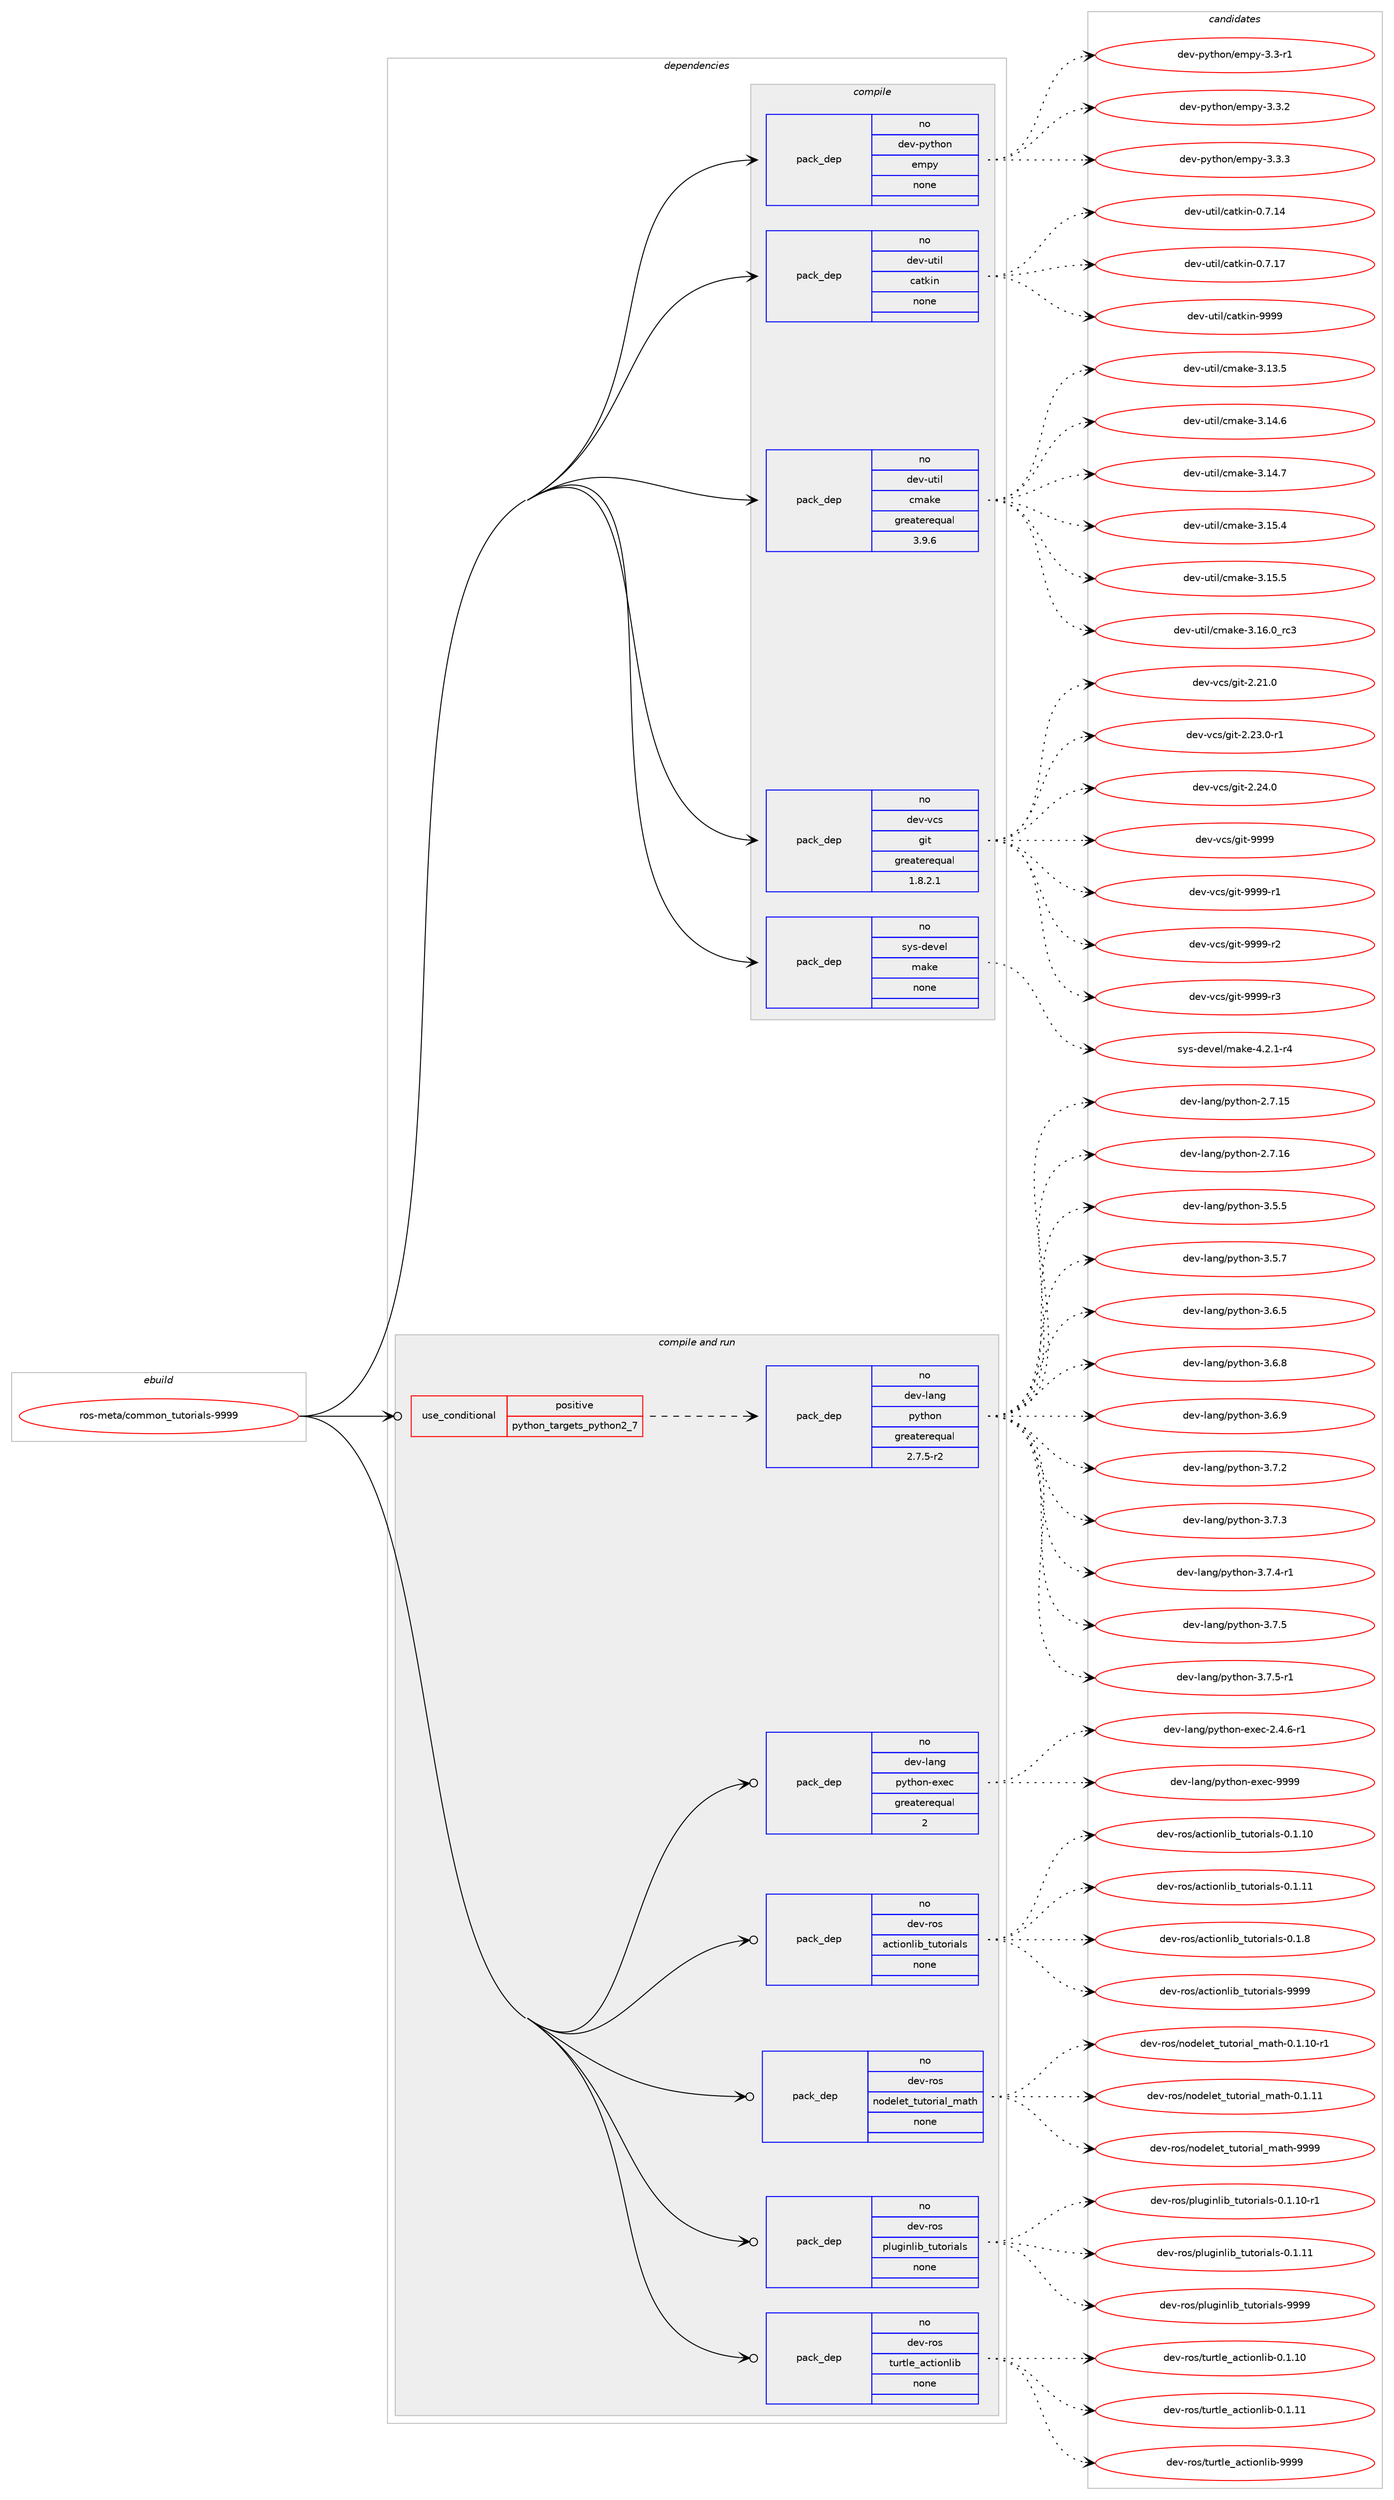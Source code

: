 digraph prolog {

# *************
# Graph options
# *************

newrank=true;
concentrate=true;
compound=true;
graph [rankdir=LR,fontname=Helvetica,fontsize=10,ranksep=1.5];#, ranksep=2.5, nodesep=0.2];
edge  [arrowhead=vee];
node  [fontname=Helvetica,fontsize=10];

# **********
# The ebuild
# **********

subgraph cluster_leftcol {
color=gray;
rank=same;
label=<<i>ebuild</i>>;
id [label="ros-meta/common_tutorials-9999", color=red, width=4, href="../ros-meta/common_tutorials-9999.svg"];
}

# ****************
# The dependencies
# ****************

subgraph cluster_midcol {
color=gray;
label=<<i>dependencies</i>>;
subgraph cluster_compile {
fillcolor="#eeeeee";
style=filled;
label=<<i>compile</i>>;
subgraph pack624971 {
dependency846220 [label=<<TABLE BORDER="0" CELLBORDER="1" CELLSPACING="0" CELLPADDING="4" WIDTH="220"><TR><TD ROWSPAN="6" CELLPADDING="30">pack_dep</TD></TR><TR><TD WIDTH="110">no</TD></TR><TR><TD>dev-python</TD></TR><TR><TD>empy</TD></TR><TR><TD>none</TD></TR><TR><TD></TD></TR></TABLE>>, shape=none, color=blue];
}
id:e -> dependency846220:w [weight=20,style="solid",arrowhead="vee"];
subgraph pack624972 {
dependency846221 [label=<<TABLE BORDER="0" CELLBORDER="1" CELLSPACING="0" CELLPADDING="4" WIDTH="220"><TR><TD ROWSPAN="6" CELLPADDING="30">pack_dep</TD></TR><TR><TD WIDTH="110">no</TD></TR><TR><TD>dev-util</TD></TR><TR><TD>catkin</TD></TR><TR><TD>none</TD></TR><TR><TD></TD></TR></TABLE>>, shape=none, color=blue];
}
id:e -> dependency846221:w [weight=20,style="solid",arrowhead="vee"];
subgraph pack624973 {
dependency846222 [label=<<TABLE BORDER="0" CELLBORDER="1" CELLSPACING="0" CELLPADDING="4" WIDTH="220"><TR><TD ROWSPAN="6" CELLPADDING="30">pack_dep</TD></TR><TR><TD WIDTH="110">no</TD></TR><TR><TD>dev-util</TD></TR><TR><TD>cmake</TD></TR><TR><TD>greaterequal</TD></TR><TR><TD>3.9.6</TD></TR></TABLE>>, shape=none, color=blue];
}
id:e -> dependency846222:w [weight=20,style="solid",arrowhead="vee"];
subgraph pack624974 {
dependency846223 [label=<<TABLE BORDER="0" CELLBORDER="1" CELLSPACING="0" CELLPADDING="4" WIDTH="220"><TR><TD ROWSPAN="6" CELLPADDING="30">pack_dep</TD></TR><TR><TD WIDTH="110">no</TD></TR><TR><TD>dev-vcs</TD></TR><TR><TD>git</TD></TR><TR><TD>greaterequal</TD></TR><TR><TD>1.8.2.1</TD></TR></TABLE>>, shape=none, color=blue];
}
id:e -> dependency846223:w [weight=20,style="solid",arrowhead="vee"];
subgraph pack624975 {
dependency846224 [label=<<TABLE BORDER="0" CELLBORDER="1" CELLSPACING="0" CELLPADDING="4" WIDTH="220"><TR><TD ROWSPAN="6" CELLPADDING="30">pack_dep</TD></TR><TR><TD WIDTH="110">no</TD></TR><TR><TD>sys-devel</TD></TR><TR><TD>make</TD></TR><TR><TD>none</TD></TR><TR><TD></TD></TR></TABLE>>, shape=none, color=blue];
}
id:e -> dependency846224:w [weight=20,style="solid",arrowhead="vee"];
}
subgraph cluster_compileandrun {
fillcolor="#eeeeee";
style=filled;
label=<<i>compile and run</i>>;
subgraph cond206315 {
dependency846225 [label=<<TABLE BORDER="0" CELLBORDER="1" CELLSPACING="0" CELLPADDING="4"><TR><TD ROWSPAN="3" CELLPADDING="10">use_conditional</TD></TR><TR><TD>positive</TD></TR><TR><TD>python_targets_python2_7</TD></TR></TABLE>>, shape=none, color=red];
subgraph pack624976 {
dependency846226 [label=<<TABLE BORDER="0" CELLBORDER="1" CELLSPACING="0" CELLPADDING="4" WIDTH="220"><TR><TD ROWSPAN="6" CELLPADDING="30">pack_dep</TD></TR><TR><TD WIDTH="110">no</TD></TR><TR><TD>dev-lang</TD></TR><TR><TD>python</TD></TR><TR><TD>greaterequal</TD></TR><TR><TD>2.7.5-r2</TD></TR></TABLE>>, shape=none, color=blue];
}
dependency846225:e -> dependency846226:w [weight=20,style="dashed",arrowhead="vee"];
}
id:e -> dependency846225:w [weight=20,style="solid",arrowhead="odotvee"];
subgraph pack624977 {
dependency846227 [label=<<TABLE BORDER="0" CELLBORDER="1" CELLSPACING="0" CELLPADDING="4" WIDTH="220"><TR><TD ROWSPAN="6" CELLPADDING="30">pack_dep</TD></TR><TR><TD WIDTH="110">no</TD></TR><TR><TD>dev-lang</TD></TR><TR><TD>python-exec</TD></TR><TR><TD>greaterequal</TD></TR><TR><TD>2</TD></TR></TABLE>>, shape=none, color=blue];
}
id:e -> dependency846227:w [weight=20,style="solid",arrowhead="odotvee"];
subgraph pack624978 {
dependency846228 [label=<<TABLE BORDER="0" CELLBORDER="1" CELLSPACING="0" CELLPADDING="4" WIDTH="220"><TR><TD ROWSPAN="6" CELLPADDING="30">pack_dep</TD></TR><TR><TD WIDTH="110">no</TD></TR><TR><TD>dev-ros</TD></TR><TR><TD>actionlib_tutorials</TD></TR><TR><TD>none</TD></TR><TR><TD></TD></TR></TABLE>>, shape=none, color=blue];
}
id:e -> dependency846228:w [weight=20,style="solid",arrowhead="odotvee"];
subgraph pack624979 {
dependency846229 [label=<<TABLE BORDER="0" CELLBORDER="1" CELLSPACING="0" CELLPADDING="4" WIDTH="220"><TR><TD ROWSPAN="6" CELLPADDING="30">pack_dep</TD></TR><TR><TD WIDTH="110">no</TD></TR><TR><TD>dev-ros</TD></TR><TR><TD>nodelet_tutorial_math</TD></TR><TR><TD>none</TD></TR><TR><TD></TD></TR></TABLE>>, shape=none, color=blue];
}
id:e -> dependency846229:w [weight=20,style="solid",arrowhead="odotvee"];
subgraph pack624980 {
dependency846230 [label=<<TABLE BORDER="0" CELLBORDER="1" CELLSPACING="0" CELLPADDING="4" WIDTH="220"><TR><TD ROWSPAN="6" CELLPADDING="30">pack_dep</TD></TR><TR><TD WIDTH="110">no</TD></TR><TR><TD>dev-ros</TD></TR><TR><TD>pluginlib_tutorials</TD></TR><TR><TD>none</TD></TR><TR><TD></TD></TR></TABLE>>, shape=none, color=blue];
}
id:e -> dependency846230:w [weight=20,style="solid",arrowhead="odotvee"];
subgraph pack624981 {
dependency846231 [label=<<TABLE BORDER="0" CELLBORDER="1" CELLSPACING="0" CELLPADDING="4" WIDTH="220"><TR><TD ROWSPAN="6" CELLPADDING="30">pack_dep</TD></TR><TR><TD WIDTH="110">no</TD></TR><TR><TD>dev-ros</TD></TR><TR><TD>turtle_actionlib</TD></TR><TR><TD>none</TD></TR><TR><TD></TD></TR></TABLE>>, shape=none, color=blue];
}
id:e -> dependency846231:w [weight=20,style="solid",arrowhead="odotvee"];
}
subgraph cluster_run {
fillcolor="#eeeeee";
style=filled;
label=<<i>run</i>>;
}
}

# **************
# The candidates
# **************

subgraph cluster_choices {
rank=same;
color=gray;
label=<<i>candidates</i>>;

subgraph choice624971 {
color=black;
nodesep=1;
choice1001011184511212111610411111047101109112121455146514511449 [label="dev-python/empy-3.3-r1", color=red, width=4,href="../dev-python/empy-3.3-r1.svg"];
choice1001011184511212111610411111047101109112121455146514650 [label="dev-python/empy-3.3.2", color=red, width=4,href="../dev-python/empy-3.3.2.svg"];
choice1001011184511212111610411111047101109112121455146514651 [label="dev-python/empy-3.3.3", color=red, width=4,href="../dev-python/empy-3.3.3.svg"];
dependency846220:e -> choice1001011184511212111610411111047101109112121455146514511449:w [style=dotted,weight="100"];
dependency846220:e -> choice1001011184511212111610411111047101109112121455146514650:w [style=dotted,weight="100"];
dependency846220:e -> choice1001011184511212111610411111047101109112121455146514651:w [style=dotted,weight="100"];
}
subgraph choice624972 {
color=black;
nodesep=1;
choice1001011184511711610510847999711610710511045484655464952 [label="dev-util/catkin-0.7.14", color=red, width=4,href="../dev-util/catkin-0.7.14.svg"];
choice1001011184511711610510847999711610710511045484655464955 [label="dev-util/catkin-0.7.17", color=red, width=4,href="../dev-util/catkin-0.7.17.svg"];
choice100101118451171161051084799971161071051104557575757 [label="dev-util/catkin-9999", color=red, width=4,href="../dev-util/catkin-9999.svg"];
dependency846221:e -> choice1001011184511711610510847999711610710511045484655464952:w [style=dotted,weight="100"];
dependency846221:e -> choice1001011184511711610510847999711610710511045484655464955:w [style=dotted,weight="100"];
dependency846221:e -> choice100101118451171161051084799971161071051104557575757:w [style=dotted,weight="100"];
}
subgraph choice624973 {
color=black;
nodesep=1;
choice1001011184511711610510847991099710710145514649514653 [label="dev-util/cmake-3.13.5", color=red, width=4,href="../dev-util/cmake-3.13.5.svg"];
choice1001011184511711610510847991099710710145514649524654 [label="dev-util/cmake-3.14.6", color=red, width=4,href="../dev-util/cmake-3.14.6.svg"];
choice1001011184511711610510847991099710710145514649524655 [label="dev-util/cmake-3.14.7", color=red, width=4,href="../dev-util/cmake-3.14.7.svg"];
choice1001011184511711610510847991099710710145514649534652 [label="dev-util/cmake-3.15.4", color=red, width=4,href="../dev-util/cmake-3.15.4.svg"];
choice1001011184511711610510847991099710710145514649534653 [label="dev-util/cmake-3.15.5", color=red, width=4,href="../dev-util/cmake-3.15.5.svg"];
choice1001011184511711610510847991099710710145514649544648951149951 [label="dev-util/cmake-3.16.0_rc3", color=red, width=4,href="../dev-util/cmake-3.16.0_rc3.svg"];
dependency846222:e -> choice1001011184511711610510847991099710710145514649514653:w [style=dotted,weight="100"];
dependency846222:e -> choice1001011184511711610510847991099710710145514649524654:w [style=dotted,weight="100"];
dependency846222:e -> choice1001011184511711610510847991099710710145514649524655:w [style=dotted,weight="100"];
dependency846222:e -> choice1001011184511711610510847991099710710145514649534652:w [style=dotted,weight="100"];
dependency846222:e -> choice1001011184511711610510847991099710710145514649534653:w [style=dotted,weight="100"];
dependency846222:e -> choice1001011184511711610510847991099710710145514649544648951149951:w [style=dotted,weight="100"];
}
subgraph choice624974 {
color=black;
nodesep=1;
choice10010111845118991154710310511645504650494648 [label="dev-vcs/git-2.21.0", color=red, width=4,href="../dev-vcs/git-2.21.0.svg"];
choice100101118451189911547103105116455046505146484511449 [label="dev-vcs/git-2.23.0-r1", color=red, width=4,href="../dev-vcs/git-2.23.0-r1.svg"];
choice10010111845118991154710310511645504650524648 [label="dev-vcs/git-2.24.0", color=red, width=4,href="../dev-vcs/git-2.24.0.svg"];
choice1001011184511899115471031051164557575757 [label="dev-vcs/git-9999", color=red, width=4,href="../dev-vcs/git-9999.svg"];
choice10010111845118991154710310511645575757574511449 [label="dev-vcs/git-9999-r1", color=red, width=4,href="../dev-vcs/git-9999-r1.svg"];
choice10010111845118991154710310511645575757574511450 [label="dev-vcs/git-9999-r2", color=red, width=4,href="../dev-vcs/git-9999-r2.svg"];
choice10010111845118991154710310511645575757574511451 [label="dev-vcs/git-9999-r3", color=red, width=4,href="../dev-vcs/git-9999-r3.svg"];
dependency846223:e -> choice10010111845118991154710310511645504650494648:w [style=dotted,weight="100"];
dependency846223:e -> choice100101118451189911547103105116455046505146484511449:w [style=dotted,weight="100"];
dependency846223:e -> choice10010111845118991154710310511645504650524648:w [style=dotted,weight="100"];
dependency846223:e -> choice1001011184511899115471031051164557575757:w [style=dotted,weight="100"];
dependency846223:e -> choice10010111845118991154710310511645575757574511449:w [style=dotted,weight="100"];
dependency846223:e -> choice10010111845118991154710310511645575757574511450:w [style=dotted,weight="100"];
dependency846223:e -> choice10010111845118991154710310511645575757574511451:w [style=dotted,weight="100"];
}
subgraph choice624975 {
color=black;
nodesep=1;
choice1151211154510010111810110847109971071014552465046494511452 [label="sys-devel/make-4.2.1-r4", color=red, width=4,href="../sys-devel/make-4.2.1-r4.svg"];
dependency846224:e -> choice1151211154510010111810110847109971071014552465046494511452:w [style=dotted,weight="100"];
}
subgraph choice624976 {
color=black;
nodesep=1;
choice10010111845108971101034711212111610411111045504655464953 [label="dev-lang/python-2.7.15", color=red, width=4,href="../dev-lang/python-2.7.15.svg"];
choice10010111845108971101034711212111610411111045504655464954 [label="dev-lang/python-2.7.16", color=red, width=4,href="../dev-lang/python-2.7.16.svg"];
choice100101118451089711010347112121116104111110455146534653 [label="dev-lang/python-3.5.5", color=red, width=4,href="../dev-lang/python-3.5.5.svg"];
choice100101118451089711010347112121116104111110455146534655 [label="dev-lang/python-3.5.7", color=red, width=4,href="../dev-lang/python-3.5.7.svg"];
choice100101118451089711010347112121116104111110455146544653 [label="dev-lang/python-3.6.5", color=red, width=4,href="../dev-lang/python-3.6.5.svg"];
choice100101118451089711010347112121116104111110455146544656 [label="dev-lang/python-3.6.8", color=red, width=4,href="../dev-lang/python-3.6.8.svg"];
choice100101118451089711010347112121116104111110455146544657 [label="dev-lang/python-3.6.9", color=red, width=4,href="../dev-lang/python-3.6.9.svg"];
choice100101118451089711010347112121116104111110455146554650 [label="dev-lang/python-3.7.2", color=red, width=4,href="../dev-lang/python-3.7.2.svg"];
choice100101118451089711010347112121116104111110455146554651 [label="dev-lang/python-3.7.3", color=red, width=4,href="../dev-lang/python-3.7.3.svg"];
choice1001011184510897110103471121211161041111104551465546524511449 [label="dev-lang/python-3.7.4-r1", color=red, width=4,href="../dev-lang/python-3.7.4-r1.svg"];
choice100101118451089711010347112121116104111110455146554653 [label="dev-lang/python-3.7.5", color=red, width=4,href="../dev-lang/python-3.7.5.svg"];
choice1001011184510897110103471121211161041111104551465546534511449 [label="dev-lang/python-3.7.5-r1", color=red, width=4,href="../dev-lang/python-3.7.5-r1.svg"];
dependency846226:e -> choice10010111845108971101034711212111610411111045504655464953:w [style=dotted,weight="100"];
dependency846226:e -> choice10010111845108971101034711212111610411111045504655464954:w [style=dotted,weight="100"];
dependency846226:e -> choice100101118451089711010347112121116104111110455146534653:w [style=dotted,weight="100"];
dependency846226:e -> choice100101118451089711010347112121116104111110455146534655:w [style=dotted,weight="100"];
dependency846226:e -> choice100101118451089711010347112121116104111110455146544653:w [style=dotted,weight="100"];
dependency846226:e -> choice100101118451089711010347112121116104111110455146544656:w [style=dotted,weight="100"];
dependency846226:e -> choice100101118451089711010347112121116104111110455146544657:w [style=dotted,weight="100"];
dependency846226:e -> choice100101118451089711010347112121116104111110455146554650:w [style=dotted,weight="100"];
dependency846226:e -> choice100101118451089711010347112121116104111110455146554651:w [style=dotted,weight="100"];
dependency846226:e -> choice1001011184510897110103471121211161041111104551465546524511449:w [style=dotted,weight="100"];
dependency846226:e -> choice100101118451089711010347112121116104111110455146554653:w [style=dotted,weight="100"];
dependency846226:e -> choice1001011184510897110103471121211161041111104551465546534511449:w [style=dotted,weight="100"];
}
subgraph choice624977 {
color=black;
nodesep=1;
choice10010111845108971101034711212111610411111045101120101994550465246544511449 [label="dev-lang/python-exec-2.4.6-r1", color=red, width=4,href="../dev-lang/python-exec-2.4.6-r1.svg"];
choice10010111845108971101034711212111610411111045101120101994557575757 [label="dev-lang/python-exec-9999", color=red, width=4,href="../dev-lang/python-exec-9999.svg"];
dependency846227:e -> choice10010111845108971101034711212111610411111045101120101994550465246544511449:w [style=dotted,weight="100"];
dependency846227:e -> choice10010111845108971101034711212111610411111045101120101994557575757:w [style=dotted,weight="100"];
}
subgraph choice624978 {
color=black;
nodesep=1;
choice1001011184511411111547979911610511111010810598951161171161111141059710811545484649464948 [label="dev-ros/actionlib_tutorials-0.1.10", color=red, width=4,href="../dev-ros/actionlib_tutorials-0.1.10.svg"];
choice1001011184511411111547979911610511111010810598951161171161111141059710811545484649464949 [label="dev-ros/actionlib_tutorials-0.1.11", color=red, width=4,href="../dev-ros/actionlib_tutorials-0.1.11.svg"];
choice10010111845114111115479799116105111110108105989511611711611111410597108115454846494656 [label="dev-ros/actionlib_tutorials-0.1.8", color=red, width=4,href="../dev-ros/actionlib_tutorials-0.1.8.svg"];
choice100101118451141111154797991161051111101081059895116117116111114105971081154557575757 [label="dev-ros/actionlib_tutorials-9999", color=red, width=4,href="../dev-ros/actionlib_tutorials-9999.svg"];
dependency846228:e -> choice1001011184511411111547979911610511111010810598951161171161111141059710811545484649464948:w [style=dotted,weight="100"];
dependency846228:e -> choice1001011184511411111547979911610511111010810598951161171161111141059710811545484649464949:w [style=dotted,weight="100"];
dependency846228:e -> choice10010111845114111115479799116105111110108105989511611711611111410597108115454846494656:w [style=dotted,weight="100"];
dependency846228:e -> choice100101118451141111154797991161051111101081059895116117116111114105971081154557575757:w [style=dotted,weight="100"];
}
subgraph choice624979 {
color=black;
nodesep=1;
choice100101118451141111154711011110010110810111695116117116111114105971089510997116104454846494649484511449 [label="dev-ros/nodelet_tutorial_math-0.1.10-r1", color=red, width=4,href="../dev-ros/nodelet_tutorial_math-0.1.10-r1.svg"];
choice10010111845114111115471101111001011081011169511611711611111410597108951099711610445484649464949 [label="dev-ros/nodelet_tutorial_math-0.1.11", color=red, width=4,href="../dev-ros/nodelet_tutorial_math-0.1.11.svg"];
choice1001011184511411111547110111100101108101116951161171161111141059710895109971161044557575757 [label="dev-ros/nodelet_tutorial_math-9999", color=red, width=4,href="../dev-ros/nodelet_tutorial_math-9999.svg"];
dependency846229:e -> choice100101118451141111154711011110010110810111695116117116111114105971089510997116104454846494649484511449:w [style=dotted,weight="100"];
dependency846229:e -> choice10010111845114111115471101111001011081011169511611711611111410597108951099711610445484649464949:w [style=dotted,weight="100"];
dependency846229:e -> choice1001011184511411111547110111100101108101116951161171161111141059710895109971161044557575757:w [style=dotted,weight="100"];
}
subgraph choice624980 {
color=black;
nodesep=1;
choice1001011184511411111547112108117103105110108105989511611711611111410597108115454846494649484511449 [label="dev-ros/pluginlib_tutorials-0.1.10-r1", color=red, width=4,href="../dev-ros/pluginlib_tutorials-0.1.10-r1.svg"];
choice100101118451141111154711210811710310511010810598951161171161111141059710811545484649464949 [label="dev-ros/pluginlib_tutorials-0.1.11", color=red, width=4,href="../dev-ros/pluginlib_tutorials-0.1.11.svg"];
choice10010111845114111115471121081171031051101081059895116117116111114105971081154557575757 [label="dev-ros/pluginlib_tutorials-9999", color=red, width=4,href="../dev-ros/pluginlib_tutorials-9999.svg"];
dependency846230:e -> choice1001011184511411111547112108117103105110108105989511611711611111410597108115454846494649484511449:w [style=dotted,weight="100"];
dependency846230:e -> choice100101118451141111154711210811710310511010810598951161171161111141059710811545484649464949:w [style=dotted,weight="100"];
dependency846230:e -> choice10010111845114111115471121081171031051101081059895116117116111114105971081154557575757:w [style=dotted,weight="100"];
}
subgraph choice624981 {
color=black;
nodesep=1;
choice10010111845114111115471161171141161081019597991161051111101081059845484649464948 [label="dev-ros/turtle_actionlib-0.1.10", color=red, width=4,href="../dev-ros/turtle_actionlib-0.1.10.svg"];
choice10010111845114111115471161171141161081019597991161051111101081059845484649464949 [label="dev-ros/turtle_actionlib-0.1.11", color=red, width=4,href="../dev-ros/turtle_actionlib-0.1.11.svg"];
choice1001011184511411111547116117114116108101959799116105111110108105984557575757 [label="dev-ros/turtle_actionlib-9999", color=red, width=4,href="../dev-ros/turtle_actionlib-9999.svg"];
dependency846231:e -> choice10010111845114111115471161171141161081019597991161051111101081059845484649464948:w [style=dotted,weight="100"];
dependency846231:e -> choice10010111845114111115471161171141161081019597991161051111101081059845484649464949:w [style=dotted,weight="100"];
dependency846231:e -> choice1001011184511411111547116117114116108101959799116105111110108105984557575757:w [style=dotted,weight="100"];
}
}

}
